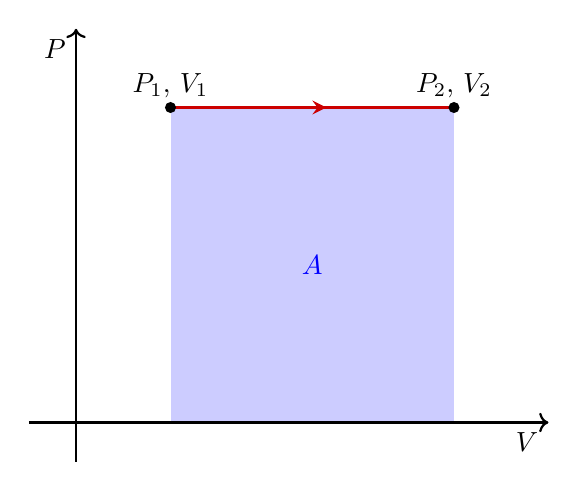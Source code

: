 \begin{tikzpicture}[midarr/.style={decoration={markings,mark=at position #1 with {\arrow{stealth}}},postaction={decorate}},
  midarr/.default=0.5]
  \def\xmax{6}
  \def\ymax{5}

  % AREA
  \coordinate (A) at (.2*\xmax,.8*\ymax);
  \coordinate (B) at (.8*\xmax,.8*\ymax);
  \coordinate (C) at (.8*\xmax,.2*\ymax);
  \fill[blue!20] (A) rectangle (C|-0,0) node[midway,blue] {$A$};

  % LINE
  \draw[very thick,midarr=.55,red!80!black] (A) -- (B);
  \fill (A) circle (2pt) node[above] {$P_1$, $V_1$};
  \fill (B) circle (2pt) node[above] {$P_2$, $V_2$};

  % AXIS
  \draw[->,thick] (0,-0.1*\ymax) -- (0,\ymax) node[anchor=north east] {$P$};
  \draw[->,thick] (-0.1*\xmax,0) -- (\xmax,0) node[anchor=north east] {$V$};

\end{tikzpicture}